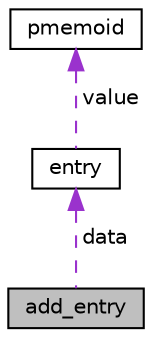 digraph "add_entry"
{
  edge [fontname="Helvetica",fontsize="10",labelfontname="Helvetica",labelfontsize="10"];
  node [fontname="Helvetica",fontsize="10",shape=record];
  Node1 [label="add_entry",height=0.2,width=0.4,color="black", fillcolor="grey75", style="filled", fontcolor="black"];
  Node2 -> Node1 [dir="back",color="darkorchid3",fontsize="10",style="dashed",label=" data" ];
  Node2 [label="entry",height=0.2,width=0.4,color="black", fillcolor="white", style="filled",URL="$structentry.html"];
  Node3 -> Node2 [dir="back",color="darkorchid3",fontsize="10",style="dashed",label=" value" ];
  Node3 [label="pmemoid",height=0.2,width=0.4,color="black", fillcolor="white", style="filled",URL="$structpmemoid.html"];
}
